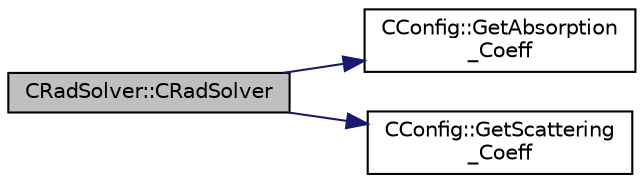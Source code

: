 digraph "CRadSolver::CRadSolver"
{
 // LATEX_PDF_SIZE
  edge [fontname="Helvetica",fontsize="10",labelfontname="Helvetica",labelfontsize="10"];
  node [fontname="Helvetica",fontsize="10",shape=record];
  rankdir="LR";
  Node1 [label="CRadSolver::CRadSolver",height=0.2,width=0.4,color="black", fillcolor="grey75", style="filled", fontcolor="black",tooltip="Constructor of the class."];
  Node1 -> Node2 [color="midnightblue",fontsize="10",style="solid",fontname="Helvetica"];
  Node2 [label="CConfig::GetAbsorption\l_Coeff",height=0.2,width=0.4,color="black", fillcolor="white", style="filled",URL="$classCConfig.html#ac002d243231f861e1cb4c1ccd53abaad",tooltip="Get the value of the absorption coefficient of the medium."];
  Node1 -> Node3 [color="midnightblue",fontsize="10",style="solid",fontname="Helvetica"];
  Node3 [label="CConfig::GetScattering\l_Coeff",height=0.2,width=0.4,color="black", fillcolor="white", style="filled",URL="$classCConfig.html#a1090e27b6b116b77739aa76882901dae",tooltip="Get the value of the scattering coefficient of the medium."];
}
